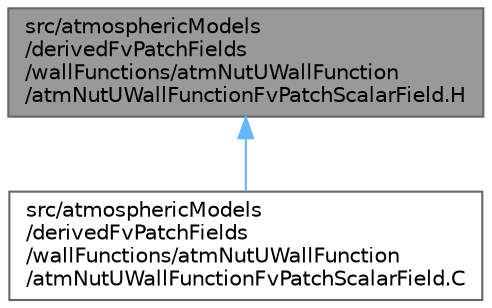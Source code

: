 digraph "src/atmosphericModels/derivedFvPatchFields/wallFunctions/atmNutUWallFunction/atmNutUWallFunctionFvPatchScalarField.H"
{
 // LATEX_PDF_SIZE
  bgcolor="transparent";
  edge [fontname=Helvetica,fontsize=10,labelfontname=Helvetica,labelfontsize=10];
  node [fontname=Helvetica,fontsize=10,shape=box,height=0.2,width=0.4];
  Node1 [id="Node000001",label="src/atmosphericModels\l/derivedFvPatchFields\l/wallFunctions/atmNutUWallFunction\l/atmNutUWallFunctionFvPatchScalarField.H",height=0.2,width=0.4,color="gray40", fillcolor="grey60", style="filled", fontcolor="black",tooltip=" "];
  Node1 -> Node2 [id="edge1_Node000001_Node000002",dir="back",color="steelblue1",style="solid",tooltip=" "];
  Node2 [id="Node000002",label="src/atmosphericModels\l/derivedFvPatchFields\l/wallFunctions/atmNutUWallFunction\l/atmNutUWallFunctionFvPatchScalarField.C",height=0.2,width=0.4,color="grey40", fillcolor="white", style="filled",URL="$atmNutUWallFunctionFvPatchScalarField_8C.html",tooltip=" "];
}
